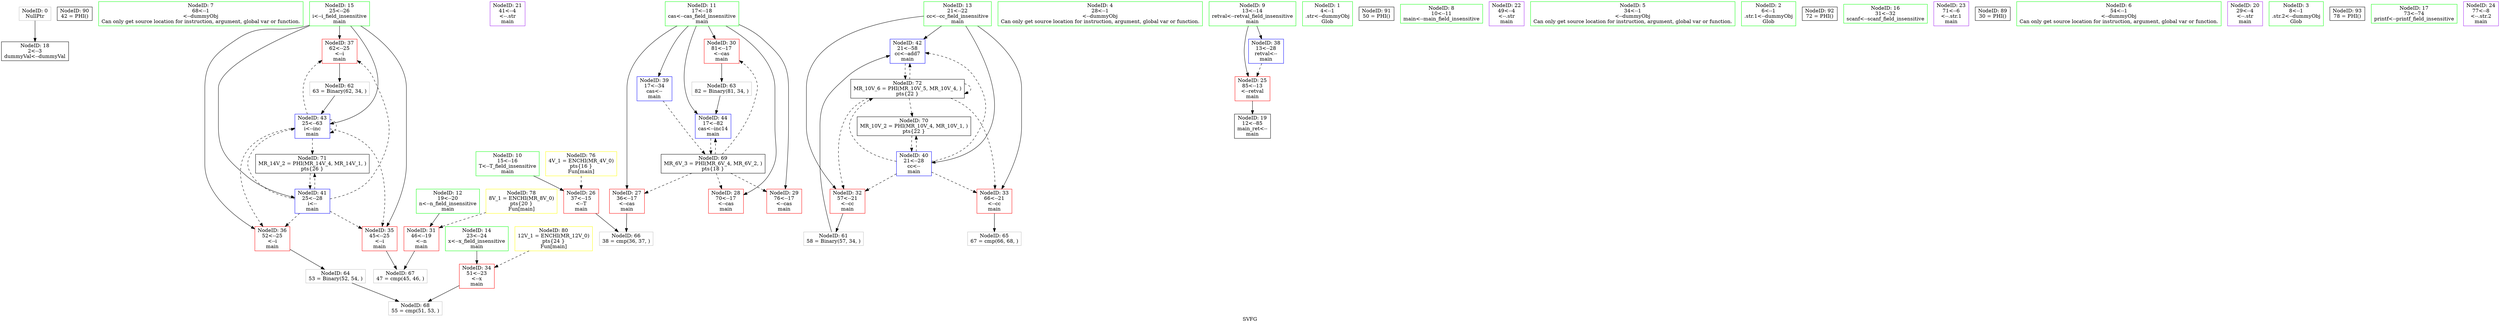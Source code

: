 digraph "SVFG" {
	label="SVFG";

	Node0x55e9ea81da90 [shape=record,color=grey,label="{NodeID: 0\nNullPtr}"];
	Node0x55e9ea81da90 -> Node0x55e9ea8301e0[style=solid];
	Node0x55e9ea83d060 [shape=record,color=black,label="{NodeID: 90\n42 = PHI()\n}"];
	Node0x55e9ea82f3e0 [shape=record,color=green,label="{NodeID: 7\n68\<--1\n\<--dummyObj\nCan only get source location for instruction, argument, global var or function.}"];
	Node0x55e9ea81db60 [shape=record,color=green,label="{NodeID: 14\n23\<--24\nx\<--x_field_insensitive\nmain\n}"];
	Node0x55e9ea81db60 -> Node0x55e9ea830ee0[style=solid];
	Node0x55e9ea830450 [shape=record,color=purple,label="{NodeID: 21\n41\<--4\n\<--.str\nmain\n}"];
	Node0x55e9ea833f30 [shape=record,color=grey,label="{NodeID: 66\n38 = cmp(36, 37, )\n}"];
	Node0x55e9ea830a00 [shape=record,color=red,label="{NodeID: 28\n70\<--17\n\<--cas\nmain\n}"];
	Node0x55e9ea830fb0 [shape=record,color=red,label="{NodeID: 35\n45\<--25\n\<--i\nmain\n}"];
	Node0x55e9ea830fb0 -> Node0x55e9ea8340b0[style=solid];
	Node0x55e9ea838db0 [shape=record,color=yellow,style=double,label="{NodeID: 80\n12V_1 = ENCHI(MR_12V_0)\npts\{24 \}\nFun[main]}"];
	Node0x55e9ea838db0 -> Node0x55e9ea830ee0[style=dashed];
	Node0x55e9ea831560 [shape=record,color=blue,label="{NodeID: 42\n21\<--58\ncc\<--add7\nmain\n}"];
	Node0x55e9ea831560 -> Node0x55e9ea837010[style=dashed];
	Node0x55e9ea81c890 [shape=record,color=green,label="{NodeID: 4\n28\<--1\n\<--dummyObj\nCan only get source location for instruction, argument, global var or function.}"];
	Node0x55e9ea82f720 [shape=record,color=green,label="{NodeID: 11\n17\<--18\ncas\<--cas_field_insensitive\nmain\n}"];
	Node0x55e9ea82f720 -> Node0x55e9ea830930[style=solid];
	Node0x55e9ea82f720 -> Node0x55e9ea830a00[style=solid];
	Node0x55e9ea82f720 -> Node0x55e9ea830ad0[style=solid];
	Node0x55e9ea82f720 -> Node0x55e9ea830ba0[style=solid];
	Node0x55e9ea82f720 -> Node0x55e9ea8312f0[style=solid];
	Node0x55e9ea82f720 -> Node0x55e9ea831700[style=solid];
	Node0x55e9ea8301e0 [shape=record,color=black,label="{NodeID: 18\n2\<--3\ndummyVal\<--dummyVal\n}"];
	Node0x55e9ea8332a0 [shape=record,color=grey,label="{NodeID: 63\n82 = Binary(81, 34, )\n}"];
	Node0x55e9ea8332a0 -> Node0x55e9ea831700[style=solid];
	Node0x55e9ea830790 [shape=record,color=red,label="{NodeID: 25\n85\<--13\n\<--retval\nmain\n}"];
	Node0x55e9ea830790 -> Node0x55e9ea8302b0[style=solid];
	Node0x55e9ea836610 [shape=record,color=black,label="{NodeID: 70\nMR_10V_2 = PHI(MR_10V_4, MR_10V_1, )\npts\{22 \}\n}"];
	Node0x55e9ea836610 -> Node0x55e9ea8313c0[style=dashed];
	Node0x55e9ea830d40 [shape=record,color=red,label="{NodeID: 32\n57\<--21\n\<--cc\nmain\n}"];
	Node0x55e9ea830d40 -> Node0x55e9ea832fa0[style=solid];
	Node0x55e9ea8312f0 [shape=record,color=blue,label="{NodeID: 39\n17\<--34\ncas\<--\nmain\n}"];
	Node0x55e9ea8312f0 -> Node0x55e9ea836110[style=dashed];
	Node0x55e9ea81de20 [shape=record,color=green,label="{NodeID: 1\n4\<--1\n.str\<--dummyObj\nGlob }"];
	Node0x55e9ea83d160 [shape=record,color=black,label="{NodeID: 91\n50 = PHI()\n}"];
	Node0x55e9ea82f470 [shape=record,color=green,label="{NodeID: 8\n10\<--11\nmain\<--main_field_insensitive\n}"];
	Node0x55e9ea81dc30 [shape=record,color=green,label="{NodeID: 15\n25\<--26\ni\<--i_field_insensitive\nmain\n}"];
	Node0x55e9ea81dc30 -> Node0x55e9ea830fb0[style=solid];
	Node0x55e9ea81dc30 -> Node0x55e9ea831080[style=solid];
	Node0x55e9ea81dc30 -> Node0x55e9ea831150[style=solid];
	Node0x55e9ea81dc30 -> Node0x55e9ea831490[style=solid];
	Node0x55e9ea81dc30 -> Node0x55e9ea831630[style=solid];
	Node0x55e9ea830520 [shape=record,color=purple,label="{NodeID: 22\n49\<--4\n\<--.str\nmain\n}"];
	Node0x55e9ea8340b0 [shape=record,color=grey,label="{NodeID: 67\n47 = cmp(45, 46, )\n}"];
	Node0x55e9ea830ad0 [shape=record,color=red,label="{NodeID: 29\n76\<--17\n\<--cas\nmain\n}"];
	Node0x55e9ea831080 [shape=record,color=red,label="{NodeID: 36\n52\<--25\n\<--i\nmain\n}"];
	Node0x55e9ea831080 -> Node0x55e9ea833420[style=solid];
	Node0x55e9ea831630 [shape=record,color=blue,label="{NodeID: 43\n25\<--63\ni\<--inc\nmain\n}"];
	Node0x55e9ea831630 -> Node0x55e9ea830fb0[style=dashed];
	Node0x55e9ea831630 -> Node0x55e9ea831080[style=dashed];
	Node0x55e9ea831630 -> Node0x55e9ea831150[style=dashed];
	Node0x55e9ea831630 -> Node0x55e9ea831630[style=dashed];
	Node0x55e9ea831630 -> Node0x55e9ea836b10[style=dashed];
	Node0x55e9ea81cdc0 [shape=record,color=green,label="{NodeID: 5\n34\<--1\n\<--dummyObj\nCan only get source location for instruction, argument, global var or function.}"];
	Node0x55e9ea82f7f0 [shape=record,color=green,label="{NodeID: 12\n19\<--20\nn\<--n_field_insensitive\nmain\n}"];
	Node0x55e9ea82f7f0 -> Node0x55e9ea830c70[style=solid];
	Node0x55e9ea8302b0 [shape=record,color=black,label="{NodeID: 19\n12\<--85\nmain_ret\<--\nmain\n}"];
	Node0x55e9ea833420 [shape=record,color=grey,label="{NodeID: 64\n53 = Binary(52, 54, )\n}"];
	Node0x55e9ea833420 -> Node0x55e9ea834230[style=solid];
	Node0x55e9ea830860 [shape=record,color=red,label="{NodeID: 26\n37\<--15\n\<--T\nmain\n}"];
	Node0x55e9ea830860 -> Node0x55e9ea833f30[style=solid];
	Node0x55e9ea836b10 [shape=record,color=black,label="{NodeID: 71\nMR_14V_2 = PHI(MR_14V_4, MR_14V_1, )\npts\{26 \}\n}"];
	Node0x55e9ea836b10 -> Node0x55e9ea831490[style=dashed];
	Node0x55e9ea830e10 [shape=record,color=red,label="{NodeID: 33\n66\<--21\n\<--cc\nmain\n}"];
	Node0x55e9ea830e10 -> Node0x55e9ea8335a0[style=solid];
	Node0x55e9ea838bf0 [shape=record,color=yellow,style=double,label="{NodeID: 78\n8V_1 = ENCHI(MR_8V_0)\npts\{20 \}\nFun[main]}"];
	Node0x55e9ea838bf0 -> Node0x55e9ea830c70[style=dashed];
	Node0x55e9ea8313c0 [shape=record,color=blue,label="{NodeID: 40\n21\<--28\ncc\<--\nmain\n}"];
	Node0x55e9ea8313c0 -> Node0x55e9ea830d40[style=dashed];
	Node0x55e9ea8313c0 -> Node0x55e9ea830e10[style=dashed];
	Node0x55e9ea8313c0 -> Node0x55e9ea831560[style=dashed];
	Node0x55e9ea8313c0 -> Node0x55e9ea836610[style=dashed];
	Node0x55e9ea8313c0 -> Node0x55e9ea837010[style=dashed];
	Node0x55e9ea81c980 [shape=record,color=green,label="{NodeID: 2\n6\<--1\n.str.1\<--dummyObj\nGlob }"];
	Node0x55e9ea83d260 [shape=record,color=black,label="{NodeID: 92\n72 = PHI()\n}"];
	Node0x55e9ea81cf40 [shape=record,color=green,label="{NodeID: 9\n13\<--14\nretval\<--retval_field_insensitive\nmain\n}"];
	Node0x55e9ea81cf40 -> Node0x55e9ea830790[style=solid];
	Node0x55e9ea81cf40 -> Node0x55e9ea831220[style=solid];
	Node0x55e9ea81dd00 [shape=record,color=green,label="{NodeID: 16\n31\<--32\nscanf\<--scanf_field_insensitive\n}"];
	Node0x55e9ea832fa0 [shape=record,color=grey,label="{NodeID: 61\n58 = Binary(57, 34, )\n}"];
	Node0x55e9ea832fa0 -> Node0x55e9ea831560[style=solid];
	Node0x55e9ea8305f0 [shape=record,color=purple,label="{NodeID: 23\n71\<--6\n\<--.str.1\nmain\n}"];
	Node0x55e9ea834230 [shape=record,color=grey,label="{NodeID: 68\n55 = cmp(51, 53, )\n}"];
	Node0x55e9ea830ba0 [shape=record,color=red,label="{NodeID: 30\n81\<--17\n\<--cas\nmain\n}"];
	Node0x55e9ea830ba0 -> Node0x55e9ea8332a0[style=solid];
	Node0x55e9ea831150 [shape=record,color=red,label="{NodeID: 37\n62\<--25\n\<--i\nmain\n}"];
	Node0x55e9ea831150 -> Node0x55e9ea833120[style=solid];
	Node0x55e9ea831700 [shape=record,color=blue,label="{NodeID: 44\n17\<--82\ncas\<--inc14\nmain\n}"];
	Node0x55e9ea831700 -> Node0x55e9ea836110[style=dashed];
	Node0x55e9ea747650 [shape=record,color=black,label="{NodeID: 89\n30 = PHI()\n}"];
	Node0x55e9ea81ce50 [shape=record,color=green,label="{NodeID: 6\n54\<--1\n\<--dummyObj\nCan only get source location for instruction, argument, global var or function.}"];
	Node0x55e9ea82f8c0 [shape=record,color=green,label="{NodeID: 13\n21\<--22\ncc\<--cc_field_insensitive\nmain\n}"];
	Node0x55e9ea82f8c0 -> Node0x55e9ea830d40[style=solid];
	Node0x55e9ea82f8c0 -> Node0x55e9ea830e10[style=solid];
	Node0x55e9ea82f8c0 -> Node0x55e9ea8313c0[style=solid];
	Node0x55e9ea82f8c0 -> Node0x55e9ea831560[style=solid];
	Node0x55e9ea830380 [shape=record,color=purple,label="{NodeID: 20\n29\<--4\n\<--.str\nmain\n}"];
	Node0x55e9ea8335a0 [shape=record,color=grey,label="{NodeID: 65\n67 = cmp(66, 68, )\n}"];
	Node0x55e9ea830930 [shape=record,color=red,label="{NodeID: 27\n36\<--17\n\<--cas\nmain\n}"];
	Node0x55e9ea830930 -> Node0x55e9ea833f30[style=solid];
	Node0x55e9ea837010 [shape=record,color=black,label="{NodeID: 72\nMR_10V_6 = PHI(MR_10V_5, MR_10V_4, )\npts\{22 \}\n}"];
	Node0x55e9ea837010 -> Node0x55e9ea830d40[style=dashed];
	Node0x55e9ea837010 -> Node0x55e9ea830e10[style=dashed];
	Node0x55e9ea837010 -> Node0x55e9ea831560[style=dashed];
	Node0x55e9ea837010 -> Node0x55e9ea836610[style=dashed];
	Node0x55e9ea837010 -> Node0x55e9ea837010[style=dashed];
	Node0x55e9ea830ee0 [shape=record,color=red,label="{NodeID: 34\n51\<--23\n\<--x\nmain\n}"];
	Node0x55e9ea830ee0 -> Node0x55e9ea834230[style=solid];
	Node0x55e9ea831490 [shape=record,color=blue,label="{NodeID: 41\n25\<--28\ni\<--\nmain\n}"];
	Node0x55e9ea831490 -> Node0x55e9ea830fb0[style=dashed];
	Node0x55e9ea831490 -> Node0x55e9ea831080[style=dashed];
	Node0x55e9ea831490 -> Node0x55e9ea831150[style=dashed];
	Node0x55e9ea831490 -> Node0x55e9ea831630[style=dashed];
	Node0x55e9ea831490 -> Node0x55e9ea836b10[style=dashed];
	Node0x55e9ea81c800 [shape=record,color=green,label="{NodeID: 3\n8\<--1\n.str.2\<--dummyObj\nGlob }"];
	Node0x55e9ea83d360 [shape=record,color=black,label="{NodeID: 93\n78 = PHI()\n}"];
	Node0x55e9ea81d010 [shape=record,color=green,label="{NodeID: 10\n15\<--16\nT\<--T_field_insensitive\nmain\n}"];
	Node0x55e9ea81d010 -> Node0x55e9ea830860[style=solid];
	Node0x55e9ea830110 [shape=record,color=green,label="{NodeID: 17\n73\<--74\nprintf\<--printf_field_insensitive\n}"];
	Node0x55e9ea833120 [shape=record,color=grey,label="{NodeID: 62\n63 = Binary(62, 34, )\n}"];
	Node0x55e9ea833120 -> Node0x55e9ea831630[style=solid];
	Node0x55e9ea8306c0 [shape=record,color=purple,label="{NodeID: 24\n77\<--8\n\<--.str.2\nmain\n}"];
	Node0x55e9ea836110 [shape=record,color=black,label="{NodeID: 69\nMR_6V_3 = PHI(MR_6V_4, MR_6V_2, )\npts\{18 \}\n}"];
	Node0x55e9ea836110 -> Node0x55e9ea830930[style=dashed];
	Node0x55e9ea836110 -> Node0x55e9ea830a00[style=dashed];
	Node0x55e9ea836110 -> Node0x55e9ea830ad0[style=dashed];
	Node0x55e9ea836110 -> Node0x55e9ea830ba0[style=dashed];
	Node0x55e9ea836110 -> Node0x55e9ea831700[style=dashed];
	Node0x55e9ea830c70 [shape=record,color=red,label="{NodeID: 31\n46\<--19\n\<--n\nmain\n}"];
	Node0x55e9ea830c70 -> Node0x55e9ea8340b0[style=solid];
	Node0x55e9ea838a30 [shape=record,color=yellow,style=double,label="{NodeID: 76\n4V_1 = ENCHI(MR_4V_0)\npts\{16 \}\nFun[main]}"];
	Node0x55e9ea838a30 -> Node0x55e9ea830860[style=dashed];
	Node0x55e9ea831220 [shape=record,color=blue,label="{NodeID: 38\n13\<--28\nretval\<--\nmain\n}"];
	Node0x55e9ea831220 -> Node0x55e9ea830790[style=dashed];
}
